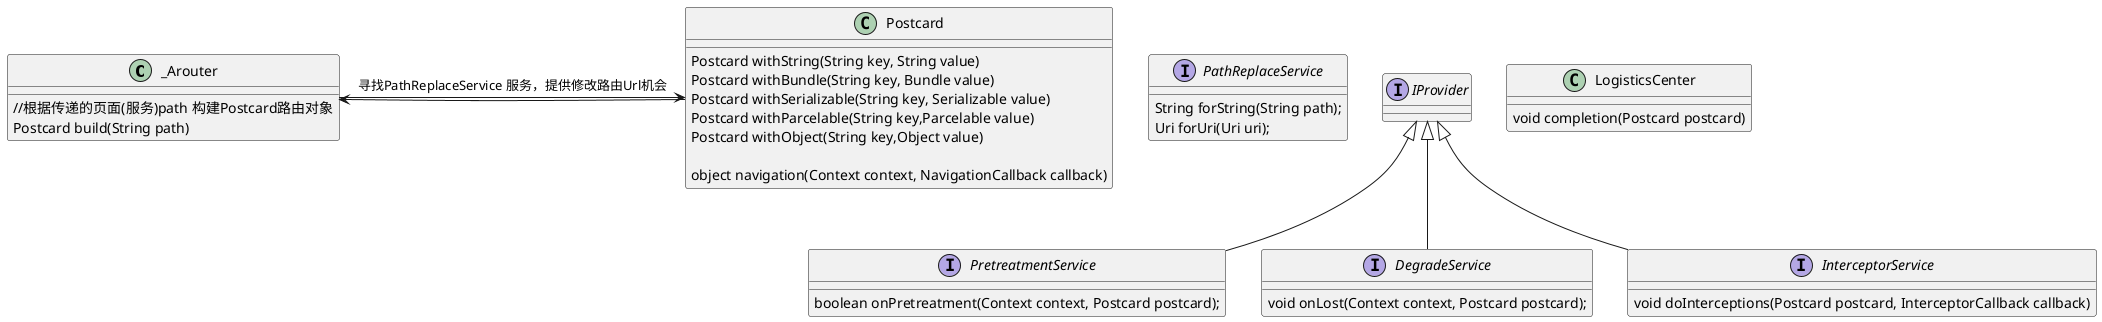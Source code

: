 @startuml

class _Arouter{
  //根据传递的页面(服务)path 构建Postcard路由对象
   Postcard build(String path)
}

interface PathReplaceService{
   String forString(String path);
   Uri forUri(Uri uri);
}

class Postcard{
    Postcard withString(String key, String value)
    Postcard withBundle(String key, Bundle value)
    Postcard withSerializable(String key, Serializable value)
    Postcard withParcelable(String key,Parcelable value)
    Postcard withObject(String key,Object value)

    object navigation(Context context, NavigationCallback callback)
}

interface PretreatmentService extends IProvider{
     boolean onPretreatment(Context context, Postcard postcard);
}

class LogisticsCenter{
     void completion(Postcard postcard)
}

interface DegradeService extends IProvider{
    void onLost(Context context, Postcard postcard);
}

interface InterceptorService extends IProvider{
   void doInterceptions(Postcard postcard, InterceptorCallback callback)
}


_Arouter->Postcard:寻找PathReplaceService 服务，提供修改路由Url机会
Postcard-> _Arouter
@enduml